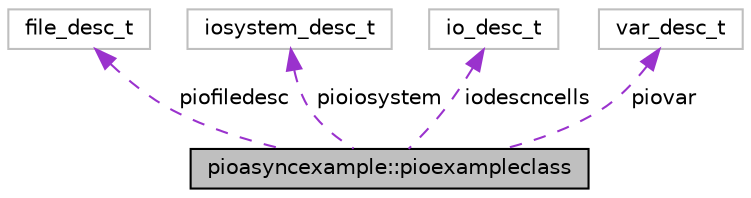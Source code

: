 digraph "pioasyncexample::pioexampleclass"
{
 // LATEX_PDF_SIZE
  edge [fontname="Helvetica",fontsize="10",labelfontname="Helvetica",labelfontsize="10"];
  node [fontname="Helvetica",fontsize="10",shape=record];
  Node1 [label="pioasyncexample::pioexampleclass",height=0.2,width=0.4,color="black", fillcolor="grey75", style="filled", fontcolor="black",tooltip="A class to hold example code and data."];
  Node2 -> Node1 [dir="back",color="darkorchid3",fontsize="10",style="dashed",label=" piofiledesc" ,fontname="Helvetica"];
  Node2 [label="file_desc_t",height=0.2,width=0.4,color="grey75", fillcolor="white", style="filled",tooltip=" "];
  Node3 -> Node1 [dir="back",color="darkorchid3",fontsize="10",style="dashed",label=" pioiosystem" ,fontname="Helvetica"];
  Node3 [label="iosystem_desc_t",height=0.2,width=0.4,color="grey75", fillcolor="white", style="filled",tooltip=" "];
  Node4 -> Node1 [dir="back",color="darkorchid3",fontsize="10",style="dashed",label=" iodescncells" ,fontname="Helvetica"];
  Node4 [label="io_desc_t",height=0.2,width=0.4,color="grey75", fillcolor="white", style="filled",tooltip=" "];
  Node5 -> Node1 [dir="back",color="darkorchid3",fontsize="10",style="dashed",label=" piovar" ,fontname="Helvetica"];
  Node5 [label="var_desc_t",height=0.2,width=0.4,color="grey75", fillcolor="white", style="filled",tooltip=" "];
}
